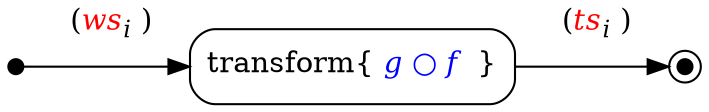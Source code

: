 digraph {
  rankdir=LR
  node [shape="box", style="rounded"]

  start [shape="point", width=0.1]
  end [shape="point", width=0.1, peripheries=2]
  h [label=<transform{ <i><font color="blue">g ○ f</font></i>  }>];
  start -> h [label=< (<i><font color="red">ws</font><sub>i</sub></i> )<br/> >]
  h -> end [label=< (<i><font color="red">ts</font><sub>i</sub></i> )<br/> >]
}
